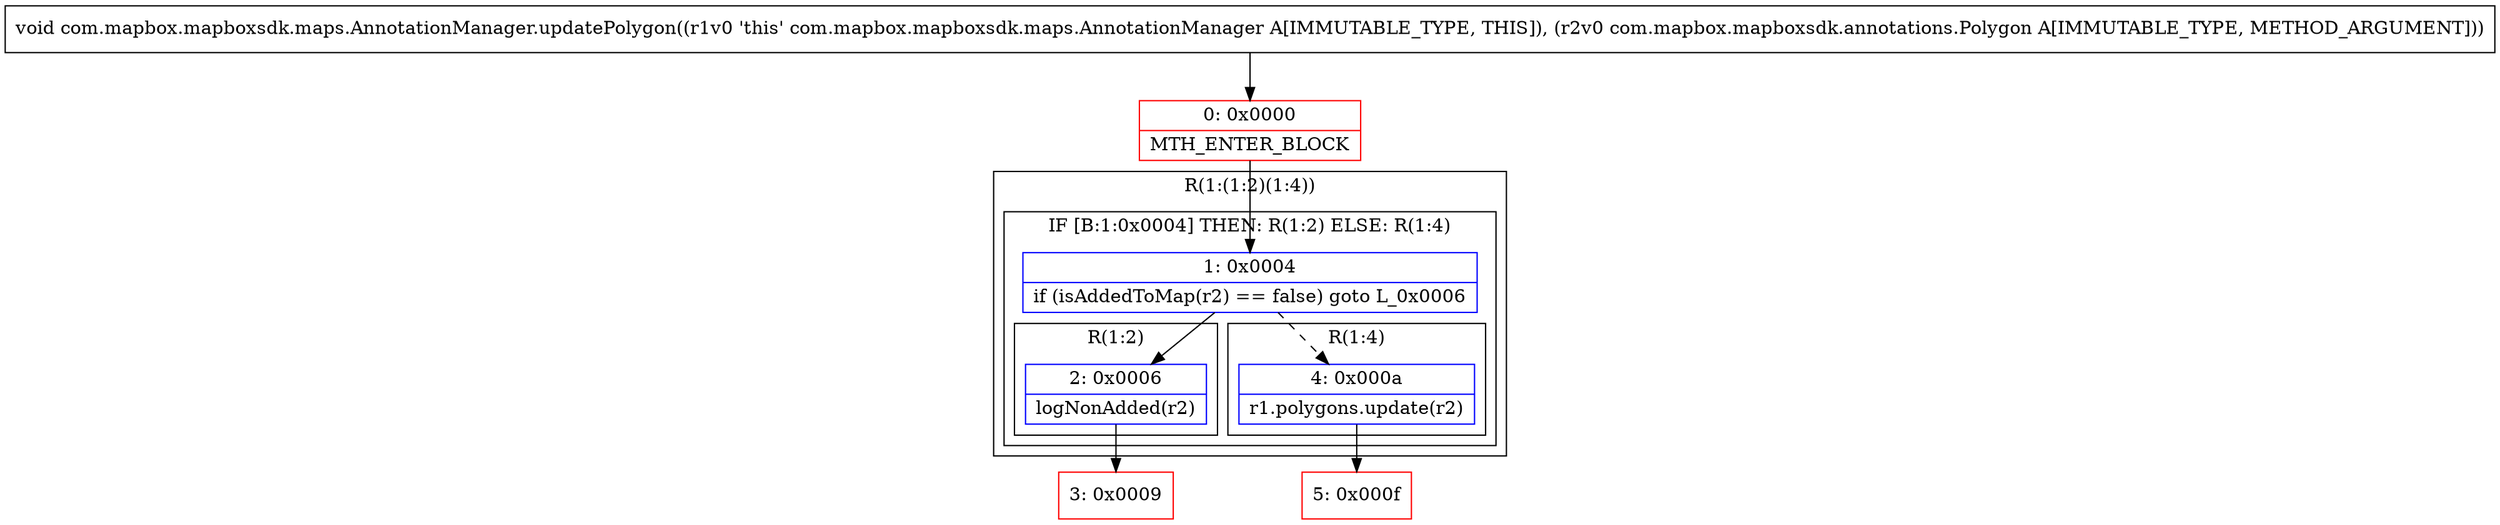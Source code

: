 digraph "CFG forcom.mapbox.mapboxsdk.maps.AnnotationManager.updatePolygon(Lcom\/mapbox\/mapboxsdk\/annotations\/Polygon;)V" {
subgraph cluster_Region_1896508567 {
label = "R(1:(1:2)(1:4))";
node [shape=record,color=blue];
subgraph cluster_IfRegion_505616738 {
label = "IF [B:1:0x0004] THEN: R(1:2) ELSE: R(1:4)";
node [shape=record,color=blue];
Node_1 [shape=record,label="{1\:\ 0x0004|if (isAddedToMap(r2) == false) goto L_0x0006\l}"];
subgraph cluster_Region_1958427053 {
label = "R(1:2)";
node [shape=record,color=blue];
Node_2 [shape=record,label="{2\:\ 0x0006|logNonAdded(r2)\l}"];
}
subgraph cluster_Region_1689705007 {
label = "R(1:4)";
node [shape=record,color=blue];
Node_4 [shape=record,label="{4\:\ 0x000a|r1.polygons.update(r2)\l}"];
}
}
}
Node_0 [shape=record,color=red,label="{0\:\ 0x0000|MTH_ENTER_BLOCK\l}"];
Node_3 [shape=record,color=red,label="{3\:\ 0x0009}"];
Node_5 [shape=record,color=red,label="{5\:\ 0x000f}"];
MethodNode[shape=record,label="{void com.mapbox.mapboxsdk.maps.AnnotationManager.updatePolygon((r1v0 'this' com.mapbox.mapboxsdk.maps.AnnotationManager A[IMMUTABLE_TYPE, THIS]), (r2v0 com.mapbox.mapboxsdk.annotations.Polygon A[IMMUTABLE_TYPE, METHOD_ARGUMENT])) }"];
MethodNode -> Node_0;
Node_1 -> Node_2;
Node_1 -> Node_4[style=dashed];
Node_2 -> Node_3;
Node_4 -> Node_5;
Node_0 -> Node_1;
}

